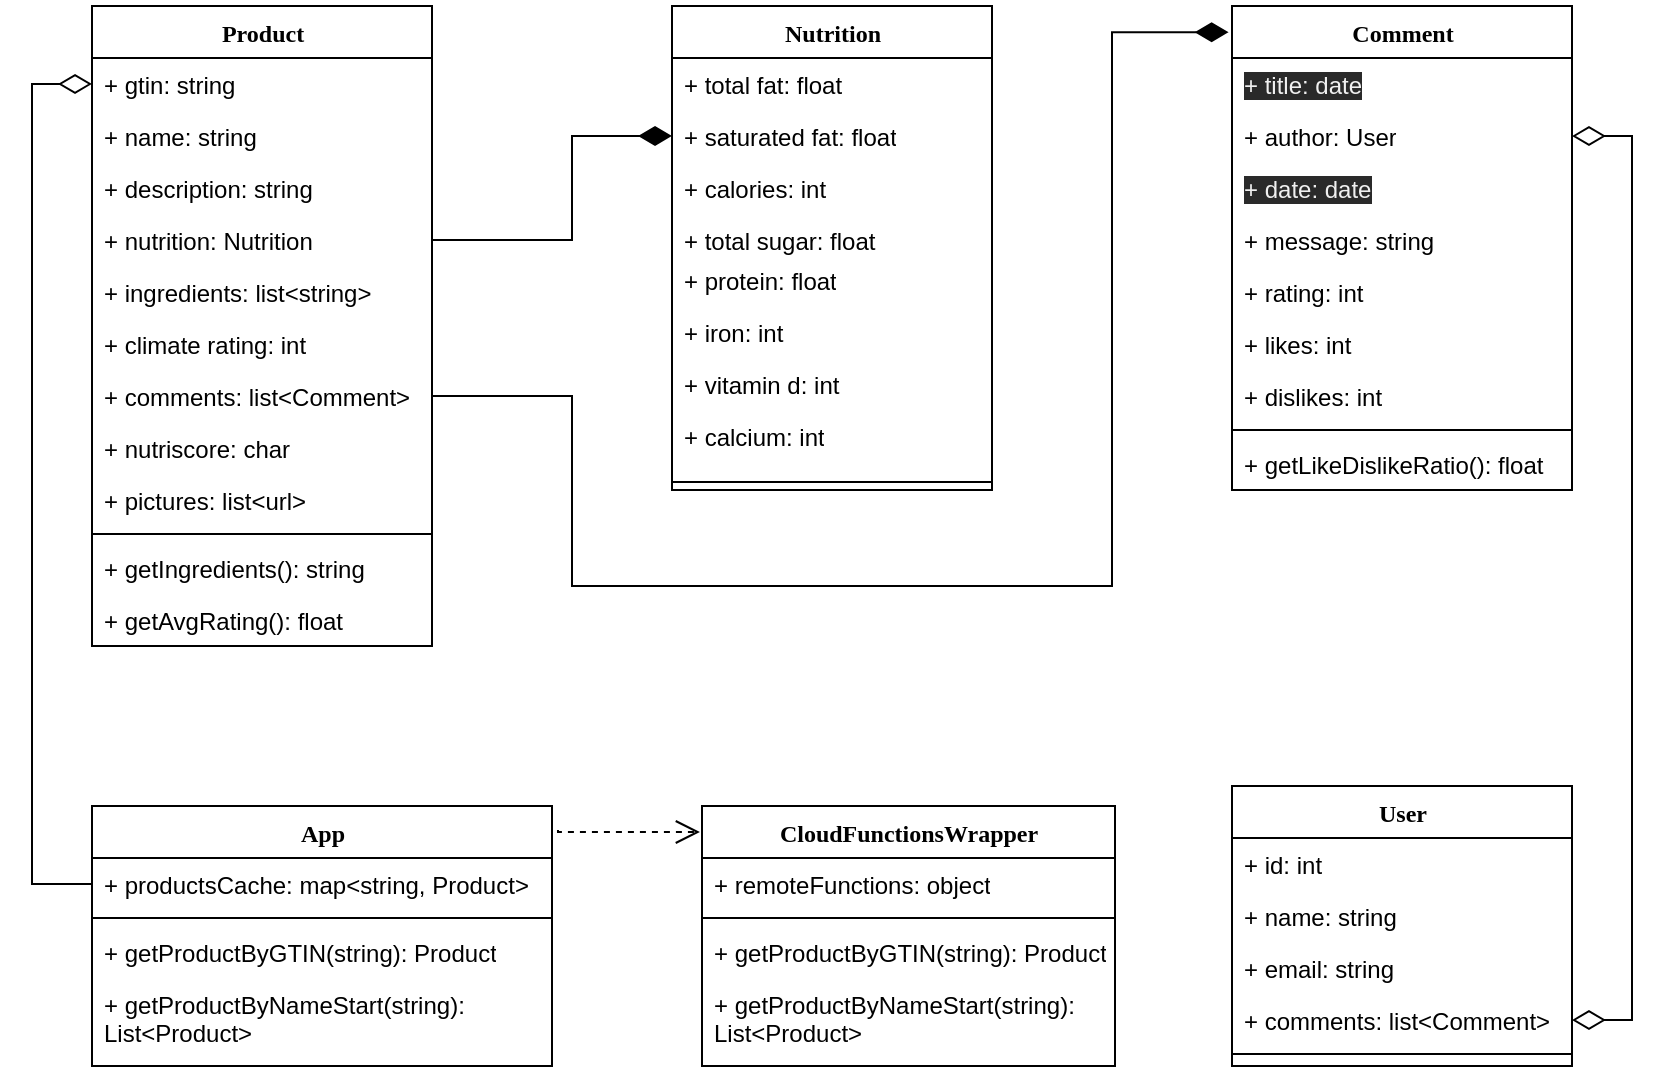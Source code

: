 <mxfile>
    <diagram name="Page-1" id="9f46799a-70d6-7492-0946-bef42562c5a5">
        <mxGraphModel dx="638" dy="549" grid="1" gridSize="10" guides="1" tooltips="1" connect="1" arrows="1" fold="1" page="1" pageScale="1" pageWidth="3300" pageHeight="2339" background="none" math="0" shadow="0">
            <root>
                <mxCell id="0"/>
                <mxCell id="1" parent="0"/>
                <mxCell id="14" value="Product" style="swimlane;html=1;fontStyle=1;align=center;verticalAlign=top;childLayout=stackLayout;horizontal=1;startSize=26;horizontalStack=0;resizeParent=1;resizeLast=0;collapsible=1;marginBottom=0;swimlaneFillColor=none;rounded=0;shadow=0;comic=0;labelBackgroundColor=none;strokeWidth=1;fillColor=none;fontFamily=Verdana;fontSize=12;deletable=0;" parent="1" vertex="1">
                    <mxGeometry x="120" y="130" width="170" height="320" as="geometry">
                        <mxRectangle x="90" y="83" width="100" height="26" as="alternateBounds"/>
                    </mxGeometry>
                </mxCell>
                <mxCell id="19" value="+ gtin: string" style="text;html=1;strokeColor=none;fillColor=none;align=left;verticalAlign=top;spacingLeft=4;spacingRight=4;whiteSpace=wrap;overflow=hidden;rotatable=0;points=[[0,0.5],[1,0.5]];portConstraint=eastwest;deletable=0;" parent="14" vertex="1">
                    <mxGeometry y="26" width="170" height="26" as="geometry"/>
                </mxCell>
                <mxCell id="15" value="+ name: string" style="text;html=1;strokeColor=none;fillColor=none;align=left;verticalAlign=top;spacingLeft=4;spacingRight=4;whiteSpace=wrap;overflow=hidden;rotatable=0;points=[[0,0.5],[1,0.5]];portConstraint=eastwest;deletable=0;" parent="14" vertex="1">
                    <mxGeometry y="52" width="170" height="26" as="geometry"/>
                </mxCell>
                <mxCell id="58" value="+ description: string" style="text;html=1;strokeColor=none;fillColor=none;align=left;verticalAlign=top;spacingLeft=4;spacingRight=4;whiteSpace=wrap;overflow=hidden;rotatable=0;points=[[0,0.5],[1,0.5]];portConstraint=eastwest;deletable=0;" parent="14" vertex="1">
                    <mxGeometry y="78" width="170" height="26" as="geometry"/>
                </mxCell>
                <mxCell id="17" value="+ nutrition: Nutrition" style="text;html=1;strokeColor=none;fillColor=none;align=left;verticalAlign=top;spacingLeft=4;spacingRight=4;whiteSpace=wrap;overflow=hidden;rotatable=0;points=[[0,0.5],[1,0.5]];portConstraint=eastwest;deletable=0;" parent="14" vertex="1">
                    <mxGeometry y="104" width="170" height="26" as="geometry"/>
                </mxCell>
                <mxCell id="18" value="+ ingredients: list&amp;lt;string&amp;gt;" style="text;html=1;strokeColor=none;fillColor=none;align=left;verticalAlign=top;spacingLeft=4;spacingRight=4;whiteSpace=wrap;overflow=hidden;rotatable=0;points=[[0,0.5],[1,0.5]];portConstraint=eastwest;deletable=0;" parent="14" vertex="1">
                    <mxGeometry y="130" width="170" height="26" as="geometry"/>
                </mxCell>
                <mxCell id="59" value="+ climate rating: int" style="text;html=1;strokeColor=none;fillColor=none;align=left;verticalAlign=top;spacingLeft=4;spacingRight=4;whiteSpace=wrap;overflow=hidden;rotatable=0;points=[[0,0.5],[1,0.5]];portConstraint=eastwest;deletable=0;" parent="14" vertex="1">
                    <mxGeometry y="156" width="170" height="26" as="geometry"/>
                </mxCell>
                <mxCell id="16" value="+ comments: list&amp;lt;Comment&amp;gt;" style="text;html=1;strokeColor=none;fillColor=none;align=left;verticalAlign=top;spacingLeft=4;spacingRight=4;whiteSpace=wrap;overflow=hidden;rotatable=0;points=[[0,0.5],[1,0.5]];portConstraint=eastwest;deletable=0;" parent="14" vertex="1">
                    <mxGeometry y="182" width="170" height="26" as="geometry"/>
                </mxCell>
                <mxCell id="83" value="+ nutriscore: char" style="text;html=1;strokeColor=none;fillColor=none;align=left;verticalAlign=top;spacingLeft=4;spacingRight=4;whiteSpace=wrap;overflow=hidden;rotatable=0;points=[[0,0.5],[1,0.5]];portConstraint=eastwest;deletable=0;" parent="14" vertex="1">
                    <mxGeometry y="208" width="170" height="26" as="geometry"/>
                </mxCell>
                <mxCell id="108" value="+ pictures: list&amp;lt;url&amp;gt;" style="text;html=1;strokeColor=none;fillColor=none;align=left;verticalAlign=top;spacingLeft=4;spacingRight=4;whiteSpace=wrap;overflow=hidden;rotatable=0;points=[[0,0.5],[1,0.5]];portConstraint=eastwest;deletable=0;" parent="14" vertex="1">
                    <mxGeometry y="234" width="170" height="26" as="geometry"/>
                </mxCell>
                <mxCell id="20" value="" style="line;html=1;strokeWidth=1;fillColor=none;align=left;verticalAlign=middle;spacingTop=-1;spacingLeft=3;spacingRight=3;rotatable=0;labelPosition=right;points=[];portConstraint=eastwest;deletable=0;" parent="14" vertex="1">
                    <mxGeometry y="260" width="170" height="8" as="geometry"/>
                </mxCell>
                <mxCell id="21" value="+ getIngredients(): string" style="text;html=1;strokeColor=none;fillColor=none;align=left;verticalAlign=top;spacingLeft=4;spacingRight=4;whiteSpace=wrap;overflow=hidden;rotatable=0;points=[[0,0.5],[1,0.5]];portConstraint=eastwest;deletable=0;" parent="14" vertex="1">
                    <mxGeometry y="268" width="170" height="26" as="geometry"/>
                </mxCell>
                <mxCell id="106" value="+ getAvgRating(): float" style="text;html=1;strokeColor=none;fillColor=none;align=left;verticalAlign=top;spacingLeft=4;spacingRight=4;whiteSpace=wrap;overflow=hidden;rotatable=0;points=[[0,0.5],[1,0.5]];portConstraint=eastwest;deletable=0;" parent="14" vertex="1">
                    <mxGeometry y="294" width="170" height="26" as="geometry"/>
                </mxCell>
                <mxCell id="35" value="Nutrition" style="swimlane;html=1;fontStyle=1;align=center;verticalAlign=top;childLayout=stackLayout;horizontal=1;startSize=26;horizontalStack=0;resizeParent=1;resizeLast=0;collapsible=1;marginBottom=0;swimlaneFillColor=none;rounded=0;shadow=0;comic=0;labelBackgroundColor=none;strokeWidth=1;fillColor=none;fontFamily=Verdana;fontSize=12;deletable=0;" parent="1" vertex="1">
                    <mxGeometry x="410" y="130" width="160" height="242" as="geometry">
                        <mxRectangle x="90" y="83" width="100" height="26" as="alternateBounds"/>
                    </mxGeometry>
                </mxCell>
                <mxCell id="37" value="+ total fat: float" style="text;html=1;strokeColor=none;fillColor=none;align=left;verticalAlign=top;spacingLeft=4;spacingRight=4;whiteSpace=wrap;overflow=hidden;rotatable=0;points=[[0,0.5],[1,0.5]];portConstraint=eastwest;deletable=0;" parent="35" vertex="1">
                    <mxGeometry y="26" width="160" height="26" as="geometry"/>
                </mxCell>
                <mxCell id="38" value="+ saturated fat: float" style="text;html=1;strokeColor=none;fillColor=none;align=left;verticalAlign=top;spacingLeft=4;spacingRight=4;whiteSpace=wrap;overflow=hidden;rotatable=0;points=[[0,0.5],[1,0.5]];portConstraint=eastwest;deletable=0;" parent="35" vertex="1">
                    <mxGeometry y="52" width="160" height="26" as="geometry"/>
                </mxCell>
                <mxCell id="39" value="+ calories: int" style="text;html=1;strokeColor=none;fillColor=none;align=left;verticalAlign=top;spacingLeft=4;spacingRight=4;whiteSpace=wrap;overflow=hidden;rotatable=0;points=[[0,0.5],[1,0.5]];portConstraint=eastwest;deletable=0;" parent="35" vertex="1">
                    <mxGeometry y="78" width="160" height="26" as="geometry"/>
                </mxCell>
                <mxCell id="40" value="+ total sugar: float" style="text;html=1;strokeColor=none;fillColor=none;align=left;verticalAlign=top;spacingLeft=4;spacingRight=4;whiteSpace=wrap;overflow=hidden;rotatable=0;points=[[0,0.5],[1,0.5]];portConstraint=eastwest;deletable=0;" parent="35" vertex="1">
                    <mxGeometry y="104" width="160" height="20" as="geometry"/>
                </mxCell>
                <mxCell id="54" value="+ protein: float" style="text;html=1;strokeColor=none;fillColor=none;align=left;verticalAlign=top;spacingLeft=4;spacingRight=4;whiteSpace=wrap;overflow=hidden;rotatable=0;points=[[0,0.5],[1,0.5]];portConstraint=eastwest;deletable=0;" parent="35" vertex="1">
                    <mxGeometry y="124" width="160" height="26" as="geometry"/>
                </mxCell>
                <mxCell id="56" value="+ iron: int" style="text;html=1;strokeColor=none;fillColor=none;align=left;verticalAlign=top;spacingLeft=4;spacingRight=4;whiteSpace=wrap;overflow=hidden;rotatable=0;points=[[0,0.5],[1,0.5]];portConstraint=eastwest;deletable=0;" parent="35" vertex="1">
                    <mxGeometry y="150" width="160" height="26" as="geometry"/>
                </mxCell>
                <mxCell id="53" value="+ vitamin d: int" style="text;html=1;strokeColor=none;fillColor=none;align=left;verticalAlign=top;spacingLeft=4;spacingRight=4;whiteSpace=wrap;overflow=hidden;rotatable=0;points=[[0,0.5],[1,0.5]];portConstraint=eastwest;deletable=0;" parent="35" vertex="1">
                    <mxGeometry y="176" width="160" height="26" as="geometry"/>
                </mxCell>
                <mxCell id="42" value="+ calcium: int" style="text;html=1;strokeColor=none;fillColor=none;align=left;verticalAlign=top;spacingLeft=4;spacingRight=4;whiteSpace=wrap;overflow=hidden;rotatable=0;points=[[0,0.5],[1,0.5]];portConstraint=eastwest;deletable=0;" parent="35" vertex="1">
                    <mxGeometry y="202" width="160" height="32" as="geometry"/>
                </mxCell>
                <mxCell id="41" value="" style="line;html=1;strokeWidth=1;fillColor=none;align=left;verticalAlign=middle;spacingTop=-1;spacingLeft=3;spacingRight=3;rotatable=0;labelPosition=right;points=[];portConstraint=eastwest;deletable=0;" parent="35" vertex="1">
                    <mxGeometry y="234" width="160" height="8" as="geometry"/>
                </mxCell>
                <mxCell id="98" style="edgeStyle=orthogonalEdgeStyle;rounded=0;orthogonalLoop=1;jettySize=auto;html=1;exitX=1.013;exitY=0.092;exitDx=0;exitDy=0;entryX=-0.005;entryY=0.1;entryDx=0;entryDy=0;dashed=1;endArrow=open;endFill=0;deletable=0;endSize=10;exitPerimeter=0;entryPerimeter=0;" parent="1" source="44" target="89" edge="1">
                    <mxGeometry relative="1" as="geometry">
                        <Array as="points">
                            <mxPoint x="353" y="543"/>
                        </Array>
                    </mxGeometry>
                </mxCell>
                <mxCell id="44" value="App" style="swimlane;html=1;fontStyle=1;align=center;verticalAlign=top;childLayout=stackLayout;horizontal=1;startSize=26;horizontalStack=0;resizeParent=1;resizeLast=0;collapsible=1;marginBottom=0;swimlaneFillColor=none;rounded=0;shadow=0;comic=0;labelBackgroundColor=none;strokeWidth=1;fillColor=none;fontFamily=Verdana;fontSize=12;deletable=0;" parent="1" vertex="1">
                    <mxGeometry x="120" y="530" width="230" height="130" as="geometry">
                        <mxRectangle x="90" y="83" width="100" height="26" as="alternateBounds"/>
                    </mxGeometry>
                </mxCell>
                <mxCell id="45" value="+ productsCache: map&amp;lt;string, Product&amp;gt;" style="text;html=1;strokeColor=none;fillColor=none;align=left;verticalAlign=top;spacingLeft=4;spacingRight=4;whiteSpace=wrap;overflow=hidden;rotatable=0;points=[[0,0.5],[1,0.5]];portConstraint=eastwest;deletable=0;" parent="44" vertex="1">
                    <mxGeometry y="26" width="230" height="26" as="geometry"/>
                </mxCell>
                <mxCell id="50" value="" style="line;html=1;strokeWidth=1;fillColor=none;align=left;verticalAlign=middle;spacingTop=-1;spacingLeft=3;spacingRight=3;rotatable=0;labelPosition=right;points=[];portConstraint=eastwest;deletable=0;" parent="44" vertex="1">
                    <mxGeometry y="52" width="230" height="8" as="geometry"/>
                </mxCell>
                <mxCell id="51" value="+ getProductByGTIN(string): Product" style="text;html=1;strokeColor=none;fillColor=none;align=left;verticalAlign=top;spacingLeft=4;spacingRight=4;whiteSpace=wrap;overflow=hidden;rotatable=0;points=[[0,0.5],[1,0.5]];portConstraint=eastwest;deletable=0;" parent="44" vertex="1">
                    <mxGeometry y="60" width="230" height="26" as="geometry"/>
                </mxCell>
                <mxCell id="105" value="+ getProductByNameStart(string): List&amp;lt;Product&amp;gt;" style="text;html=1;strokeColor=none;fillColor=none;align=left;verticalAlign=top;spacingLeft=4;spacingRight=4;whiteSpace=wrap;overflow=hidden;rotatable=0;points=[[0,0.5],[1,0.5]];portConstraint=eastwest;deletable=0;" parent="44" vertex="1">
                    <mxGeometry y="86" width="230" height="44" as="geometry"/>
                </mxCell>
                <mxCell id="71" value="Comment" style="swimlane;html=1;fontStyle=1;align=center;verticalAlign=top;childLayout=stackLayout;horizontal=1;startSize=26;horizontalStack=0;resizeParent=1;resizeLast=0;collapsible=1;marginBottom=0;swimlaneFillColor=none;rounded=0;shadow=0;comic=0;labelBackgroundColor=none;strokeWidth=1;fillColor=none;fontFamily=Verdana;fontSize=12;deletable=0;" parent="1" vertex="1">
                    <mxGeometry x="690" y="130" width="170" height="242" as="geometry">
                        <mxRectangle x="90" y="83" width="100" height="26" as="alternateBounds"/>
                    </mxGeometry>
                </mxCell>
                <mxCell id="81" value="&lt;span style=&quot;color: rgb(240 , 240 , 240) ; font-family: &amp;#34;helvetica&amp;#34; ; font-size: 12px ; font-style: normal ; font-weight: 400 ; letter-spacing: normal ; text-align: left ; text-indent: 0px ; text-transform: none ; word-spacing: 0px ; background-color: rgb(42 , 42 , 42) ; display: inline ; float: none&quot;&gt;+ title: date&lt;/span&gt;" style="text;html=1;strokeColor=none;fillColor=none;align=left;verticalAlign=top;spacingLeft=4;spacingRight=4;whiteSpace=wrap;overflow=hidden;rotatable=0;points=[[0,0.5],[1,0.5]];portConstraint=eastwest;deletable=0;" parent="71" vertex="1">
                    <mxGeometry y="26" width="170" height="26" as="geometry"/>
                </mxCell>
                <mxCell id="72" value="+ author: User" style="text;html=1;strokeColor=none;fillColor=none;align=left;verticalAlign=top;spacingLeft=4;spacingRight=4;whiteSpace=wrap;overflow=hidden;rotatable=0;points=[[0,0.5],[1,0.5]];portConstraint=eastwest;deletable=0;" parent="71" vertex="1">
                    <mxGeometry y="52" width="170" height="26" as="geometry"/>
                </mxCell>
                <mxCell id="73" value="&lt;meta charset=&quot;utf-8&quot;&gt;&lt;span style=&quot;color: rgb(240, 240, 240); font-family: helvetica; font-size: 12px; font-style: normal; font-weight: 400; letter-spacing: normal; text-align: left; text-indent: 0px; text-transform: none; word-spacing: 0px; background-color: rgb(42, 42, 42); display: inline; float: none;&quot;&gt;+ date: date&lt;/span&gt;" style="text;html=1;strokeColor=none;fillColor=none;align=left;verticalAlign=top;spacingLeft=4;spacingRight=4;whiteSpace=wrap;overflow=hidden;rotatable=0;points=[[0,0.5],[1,0.5]];portConstraint=eastwest;deletable=0;" parent="71" vertex="1">
                    <mxGeometry y="78" width="170" height="26" as="geometry"/>
                </mxCell>
                <mxCell id="74" value="+ message: string" style="text;html=1;strokeColor=none;fillColor=none;align=left;verticalAlign=top;spacingLeft=4;spacingRight=4;whiteSpace=wrap;overflow=hidden;rotatable=0;points=[[0,0.5],[1,0.5]];portConstraint=eastwest;deletable=0;" parent="71" vertex="1">
                    <mxGeometry y="104" width="170" height="26" as="geometry"/>
                </mxCell>
                <mxCell id="75" value="+ rating: int" style="text;html=1;strokeColor=none;fillColor=none;align=left;verticalAlign=top;spacingLeft=4;spacingRight=4;whiteSpace=wrap;overflow=hidden;rotatable=0;points=[[0,0.5],[1,0.5]];portConstraint=eastwest;deletable=0;" parent="71" vertex="1">
                    <mxGeometry y="130" width="170" height="26" as="geometry"/>
                </mxCell>
                <mxCell id="76" value="+ likes: int" style="text;html=1;strokeColor=none;fillColor=none;align=left;verticalAlign=top;spacingLeft=4;spacingRight=4;whiteSpace=wrap;overflow=hidden;rotatable=0;points=[[0,0.5],[1,0.5]];portConstraint=eastwest;deletable=0;" parent="71" vertex="1">
                    <mxGeometry y="156" width="170" height="26" as="geometry"/>
                </mxCell>
                <mxCell id="77" value="+ dislikes: int" style="text;html=1;strokeColor=none;fillColor=none;align=left;verticalAlign=top;spacingLeft=4;spacingRight=4;whiteSpace=wrap;overflow=hidden;rotatable=0;points=[[0,0.5],[1,0.5]];portConstraint=eastwest;deletable=0;" parent="71" vertex="1">
                    <mxGeometry y="182" width="170" height="26" as="geometry"/>
                </mxCell>
                <mxCell id="80" value="" style="line;html=1;strokeWidth=1;fillColor=none;align=left;verticalAlign=middle;spacingTop=-1;spacingLeft=3;spacingRight=3;rotatable=0;labelPosition=right;points=[];portConstraint=eastwest;deletable=0;" parent="71" vertex="1">
                    <mxGeometry y="208" width="170" height="8" as="geometry"/>
                </mxCell>
                <mxCell id="107" value="+ getLikeDislikeRatio(): float" style="text;html=1;strokeColor=none;fillColor=none;align=left;verticalAlign=top;spacingLeft=4;spacingRight=4;whiteSpace=wrap;overflow=hidden;rotatable=0;points=[[0,0.5],[1,0.5]];portConstraint=eastwest;deletable=0;" parent="71" vertex="1">
                    <mxGeometry y="216" width="170" height="26" as="geometry"/>
                </mxCell>
                <mxCell id="89" value="CloudFunctionsWrapper" style="swimlane;html=1;fontStyle=1;align=center;verticalAlign=top;childLayout=stackLayout;horizontal=1;startSize=26;horizontalStack=0;resizeParent=1;resizeLast=0;collapsible=1;marginBottom=0;swimlaneFillColor=none;rounded=0;shadow=0;comic=0;labelBackgroundColor=none;strokeWidth=1;fillColor=none;fontFamily=Verdana;fontSize=12;deletable=0;" parent="1" vertex="1">
                    <mxGeometry x="425" y="530" width="206.5" height="130" as="geometry">
                        <mxRectangle x="90" y="83" width="100" height="26" as="alternateBounds"/>
                    </mxGeometry>
                </mxCell>
                <mxCell id="90" value="+ remoteFunctions: object" style="text;html=1;strokeColor=none;fillColor=none;align=left;verticalAlign=top;spacingLeft=4;spacingRight=4;whiteSpace=wrap;overflow=hidden;rotatable=0;points=[[0,0.5],[1,0.5]];portConstraint=eastwest;deletable=0;" parent="89" vertex="1">
                    <mxGeometry y="26" width="206.5" height="26" as="geometry"/>
                </mxCell>
                <mxCell id="91" value="" style="line;html=1;strokeWidth=1;fillColor=none;align=left;verticalAlign=middle;spacingTop=-1;spacingLeft=3;spacingRight=3;rotatable=0;labelPosition=right;points=[];portConstraint=eastwest;deletable=0;" parent="89" vertex="1">
                    <mxGeometry y="52" width="206.5" height="8" as="geometry"/>
                </mxCell>
                <mxCell id="92" value="+ getProductByGTIN(string): Product" style="text;html=1;strokeColor=none;fillColor=none;align=left;verticalAlign=top;spacingLeft=4;spacingRight=4;whiteSpace=wrap;overflow=hidden;rotatable=0;points=[[0,0.5],[1,0.5]];portConstraint=eastwest;deletable=0;" parent="89" vertex="1">
                    <mxGeometry y="60" width="206.5" height="26" as="geometry"/>
                </mxCell>
                <mxCell id="104" value="+ getProductByNameStart(string): List&amp;lt;Product&amp;gt;" style="text;html=1;strokeColor=none;fillColor=none;align=left;verticalAlign=top;spacingLeft=4;spacingRight=4;whiteSpace=wrap;overflow=hidden;rotatable=0;points=[[0,0.5],[1,0.5]];portConstraint=eastwest;deletable=0;" parent="89" vertex="1">
                    <mxGeometry y="86" width="206.5" height="44" as="geometry"/>
                </mxCell>
                <mxCell id="96" style="edgeStyle=orthogonalEdgeStyle;rounded=0;orthogonalLoop=1;jettySize=auto;html=1;exitX=0;exitY=0.5;exitDx=0;exitDy=0;entryX=0;entryY=0.5;entryDx=0;entryDy=0;endArrow=diamondThin;endFill=0;strokeWidth=1;endSize=14;deletable=0;" parent="1" source="45" target="19" edge="1">
                    <mxGeometry relative="1" as="geometry"/>
                </mxCell>
                <mxCell id="109" value="User" style="swimlane;html=1;fontStyle=1;align=center;verticalAlign=top;childLayout=stackLayout;horizontal=1;startSize=26;horizontalStack=0;resizeParent=1;resizeLast=0;collapsible=1;marginBottom=0;swimlaneFillColor=none;rounded=0;shadow=0;comic=0;labelBackgroundColor=none;strokeWidth=1;fillColor=none;fontFamily=Verdana;fontSize=12;deletable=0;" parent="1" vertex="1">
                    <mxGeometry x="690" y="520" width="170" height="140" as="geometry">
                        <mxRectangle x="90" y="83" width="100" height="26" as="alternateBounds"/>
                    </mxGeometry>
                </mxCell>
                <mxCell id="110" value="+ id: int" style="text;html=1;strokeColor=none;fillColor=none;align=left;verticalAlign=top;spacingLeft=4;spacingRight=4;whiteSpace=wrap;overflow=hidden;rotatable=0;points=[[0,0.5],[1,0.5]];portConstraint=eastwest;deletable=0;" parent="109" vertex="1">
                    <mxGeometry y="26" width="170" height="26" as="geometry"/>
                </mxCell>
                <mxCell id="123" value="+ name: string" style="text;html=1;strokeColor=none;fillColor=none;align=left;verticalAlign=top;spacingLeft=4;spacingRight=4;whiteSpace=wrap;overflow=hidden;rotatable=0;points=[[0,0.5],[1,0.5]];portConstraint=eastwest;deletable=0;" parent="109" vertex="1">
                    <mxGeometry y="52" width="170" height="26" as="geometry"/>
                </mxCell>
                <mxCell id="111" value="+ email: string" style="text;html=1;strokeColor=none;fillColor=none;align=left;verticalAlign=top;spacingLeft=4;spacingRight=4;whiteSpace=wrap;overflow=hidden;rotatable=0;points=[[0,0.5],[1,0.5]];portConstraint=eastwest;deletable=0;" parent="109" vertex="1">
                    <mxGeometry y="78" width="170" height="26" as="geometry"/>
                </mxCell>
                <mxCell id="122" value="+ comments: list&amp;lt;Comment&amp;gt;" style="text;html=1;strokeColor=none;fillColor=none;align=left;verticalAlign=top;spacingLeft=4;spacingRight=4;whiteSpace=wrap;overflow=hidden;rotatable=0;points=[[0,0.5],[1,0.5]];portConstraint=eastwest;deletable=0;" parent="109" vertex="1">
                    <mxGeometry y="104" width="170" height="26" as="geometry"/>
                </mxCell>
                <mxCell id="118" value="" style="line;html=1;strokeWidth=1;fillColor=none;align=left;verticalAlign=middle;spacingTop=-1;spacingLeft=3;spacingRight=3;rotatable=0;labelPosition=right;points=[];portConstraint=eastwest;deletable=0;" parent="109" vertex="1">
                    <mxGeometry y="130" width="170" height="8" as="geometry"/>
                </mxCell>
                <mxCell id="124" style="edgeStyle=orthogonalEdgeStyle;rounded=0;orthogonalLoop=1;jettySize=auto;html=1;exitX=1;exitY=0.5;exitDx=0;exitDy=0;entryX=1;entryY=0.5;entryDx=0;entryDy=0;startArrow=diamondThin;startFill=0;endArrow=diamondThin;endFill=0;startSize=14;endSize=14;strokeWidth=1;" parent="1" source="72" target="122" edge="1">
                    <mxGeometry relative="1" as="geometry"/>
                </mxCell>
                <mxCell id="126" style="edgeStyle=orthogonalEdgeStyle;rounded=0;orthogonalLoop=1;jettySize=auto;html=1;exitX=1;exitY=0.5;exitDx=0;exitDy=0;entryX=-0.01;entryY=0.054;entryDx=0;entryDy=0;entryPerimeter=0;endArrow=diamondThin;endFill=1;strokeWidth=1;endSize=14;" parent="1" source="16" target="71" edge="1">
                    <mxGeometry relative="1" as="geometry">
                        <Array as="points">
                            <mxPoint x="360" y="325"/>
                            <mxPoint x="360" y="420"/>
                            <mxPoint x="630" y="420"/>
                            <mxPoint x="630" y="143"/>
                        </Array>
                    </mxGeometry>
                </mxCell>
                <mxCell id="127" style="edgeStyle=orthogonalEdgeStyle;rounded=0;orthogonalLoop=1;jettySize=auto;html=1;exitX=1;exitY=0.5;exitDx=0;exitDy=0;entryX=0;entryY=0.5;entryDx=0;entryDy=0;endArrow=diamondThin;endFill=1;endSize=14;" parent="1" source="17" target="38" edge="1">
                    <mxGeometry relative="1" as="geometry">
                        <Array as="points">
                            <mxPoint x="360" y="247"/>
                            <mxPoint x="360" y="195"/>
                        </Array>
                    </mxGeometry>
                </mxCell>
            </root>
        </mxGraphModel>
    </diagram>
</mxfile>